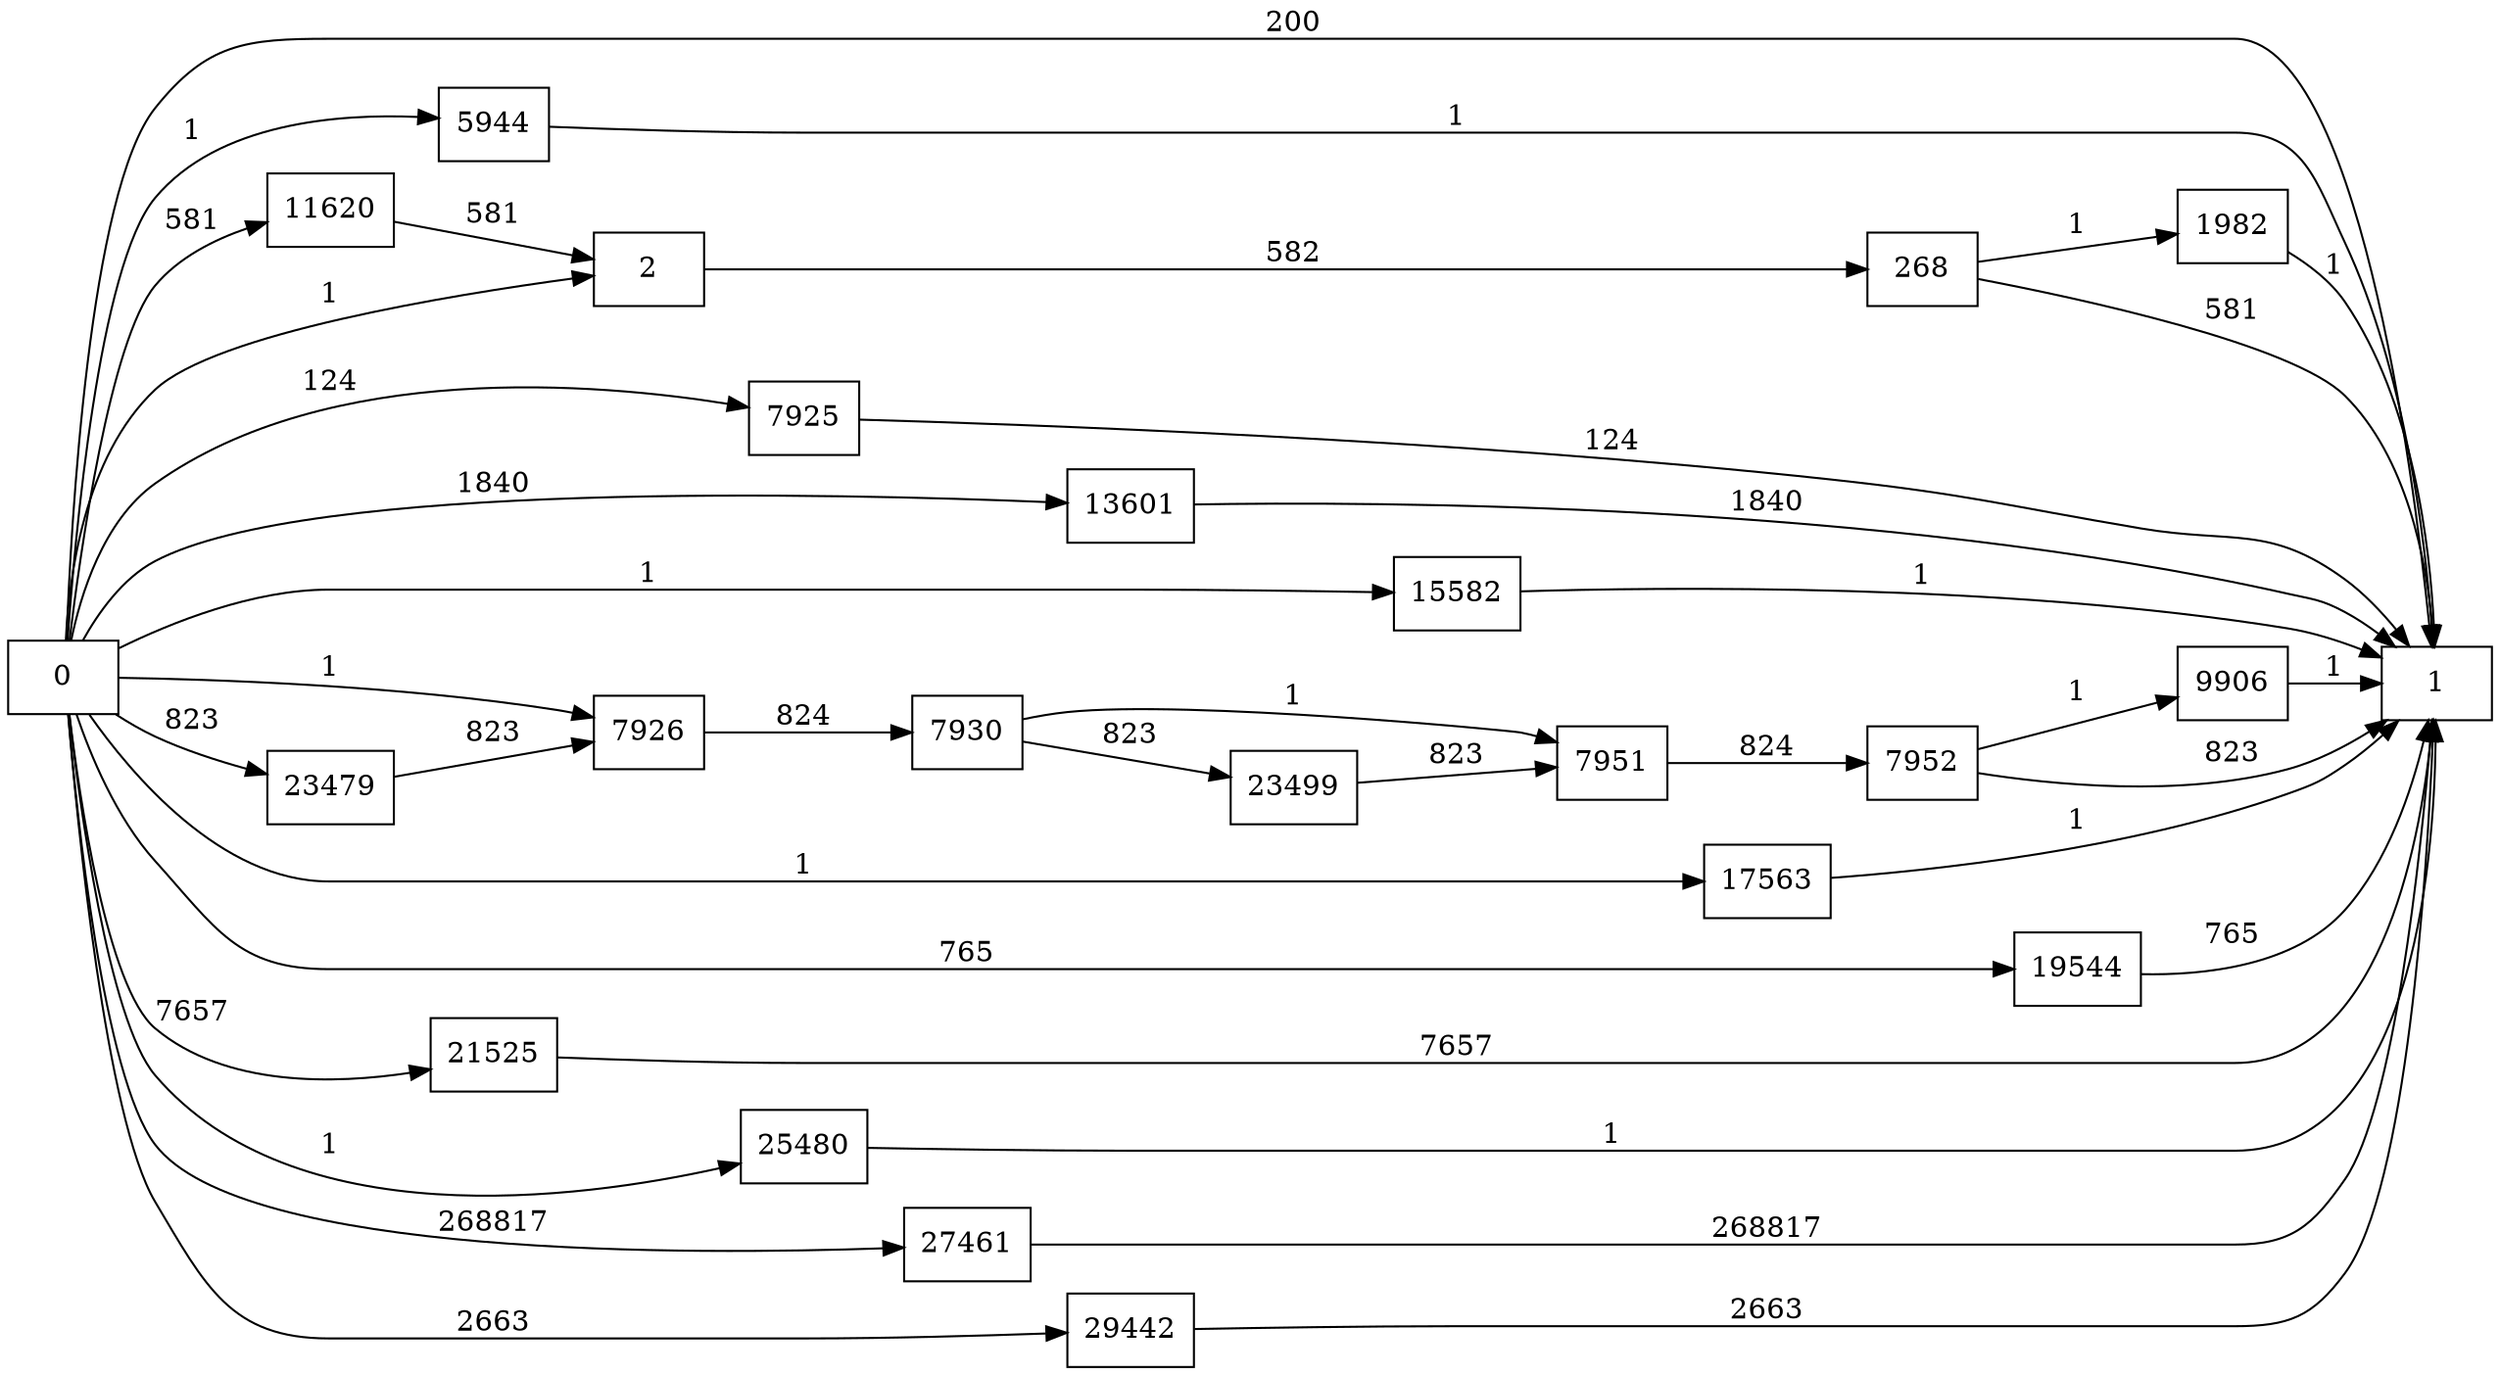 digraph {
	graph [rankdir=LR]
	node [shape=rectangle]
	2 -> 268 [label=582]
	268 -> 1 [label=581]
	268 -> 1982 [label=1]
	1982 -> 1 [label=1]
	5944 -> 1 [label=1]
	7925 -> 1 [label=124]
	7926 -> 7930 [label=824]
	7930 -> 7951 [label=1]
	7930 -> 23499 [label=823]
	7951 -> 7952 [label=824]
	7952 -> 1 [label=823]
	7952 -> 9906 [label=1]
	9906 -> 1 [label=1]
	11620 -> 2 [label=581]
	13601 -> 1 [label=1840]
	15582 -> 1 [label=1]
	17563 -> 1 [label=1]
	19544 -> 1 [label=765]
	21525 -> 1 [label=7657]
	23479 -> 7926 [label=823]
	23499 -> 7951 [label=823]
	25480 -> 1 [label=1]
	27461 -> 1 [label=268817]
	29442 -> 1 [label=2663]
	0 -> 2 [label=1]
	0 -> 7926 [label=1]
	0 -> 1 [label=200]
	0 -> 5944 [label=1]
	0 -> 7925 [label=124]
	0 -> 11620 [label=581]
	0 -> 13601 [label=1840]
	0 -> 15582 [label=1]
	0 -> 17563 [label=1]
	0 -> 19544 [label=765]
	0 -> 21525 [label=7657]
	0 -> 23479 [label=823]
	0 -> 25480 [label=1]
	0 -> 27461 [label=268817]
	0 -> 29442 [label=2663]
}
